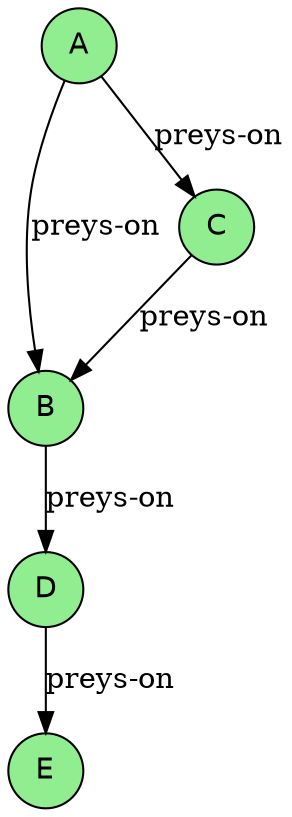 digraph FoodWeb {
  node [shape=circle, style=filled, fillcolor=lightgreen, fontname="Helvetica"];
  A; B; C; D; E;

  A -> B [label="preys-on"];
  A -> C [label="preys-on"];
  B -> D [label="preys-on"];
  C -> B [label="preys-on"];
  D -> E [label="preys-on"];

  // Energy flow arrows point from predator to prey
}

